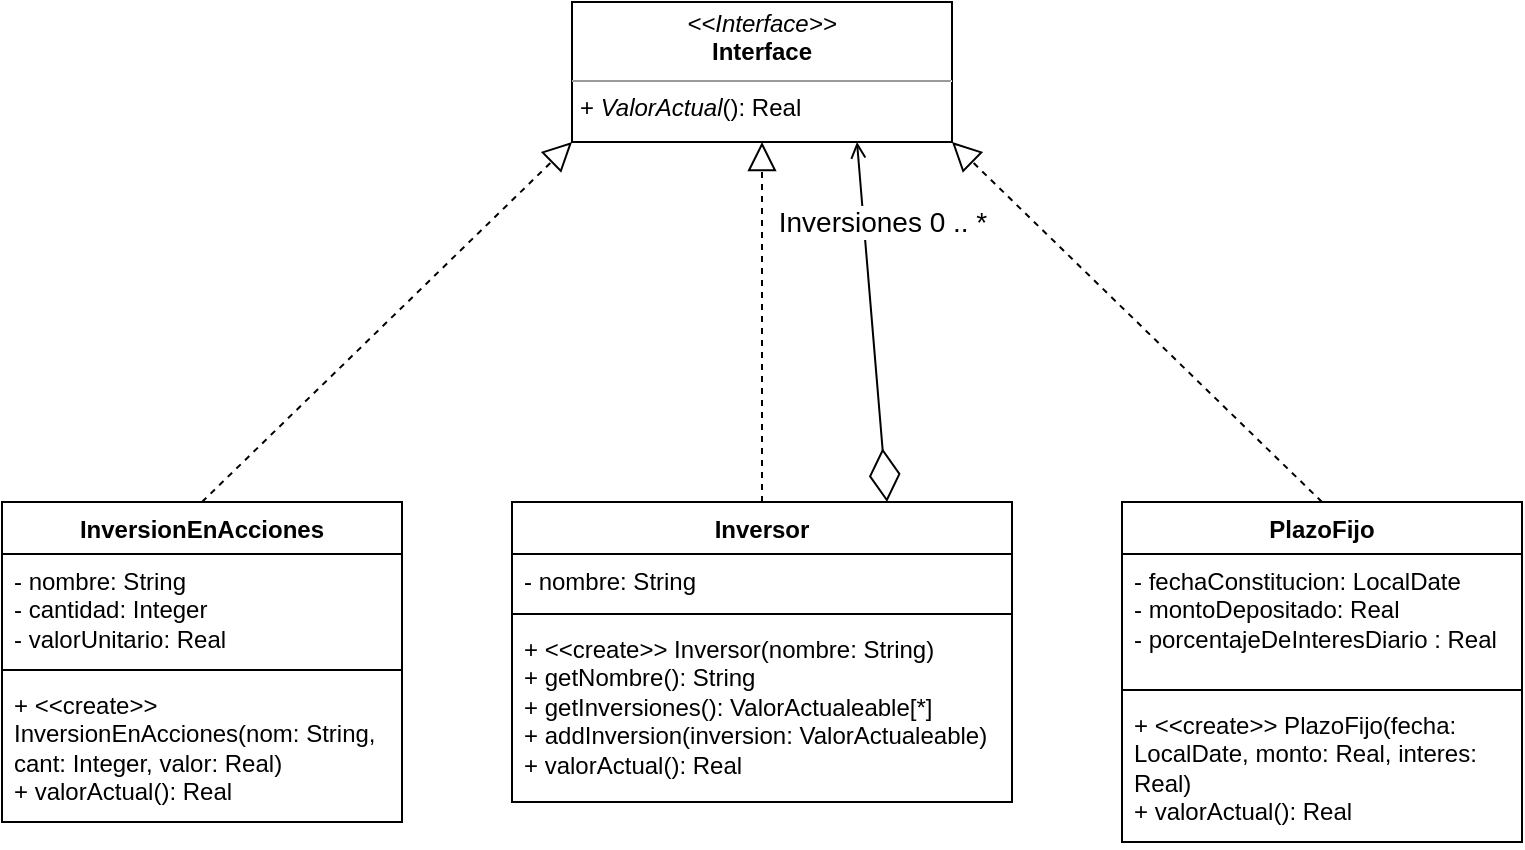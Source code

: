 <mxfile version="22.0.2" type="device">
  <diagram name="Page-1" id="4mbIP8wiR40SQpNvolLN">
    <mxGraphModel dx="1434" dy="768" grid="1" gridSize="10" guides="1" tooltips="1" connect="1" arrows="1" fold="1" page="1" pageScale="1" pageWidth="827" pageHeight="1169" math="0" shadow="0">
      <root>
        <mxCell id="0" />
        <mxCell id="1" parent="0" />
        <mxCell id="qogclpJe00g4G4qLHtDp-11" value="InversionEnAcciones" style="swimlane;fontStyle=1;align=center;verticalAlign=top;childLayout=stackLayout;horizontal=1;startSize=26;horizontalStack=0;resizeParent=1;resizeParentMax=0;resizeLast=0;collapsible=1;marginBottom=0;whiteSpace=wrap;html=1;" vertex="1" parent="1">
          <mxGeometry x="40" y="290" width="200" height="160" as="geometry" />
        </mxCell>
        <mxCell id="qogclpJe00g4G4qLHtDp-12" value="- nombre: String&lt;br&gt;- cantidad: Integer&lt;br&gt;- valorUnitario: Real" style="text;strokeColor=none;fillColor=none;align=left;verticalAlign=top;spacingLeft=4;spacingRight=4;overflow=hidden;rotatable=0;points=[[0,0.5],[1,0.5]];portConstraint=eastwest;whiteSpace=wrap;html=1;" vertex="1" parent="qogclpJe00g4G4qLHtDp-11">
          <mxGeometry y="26" width="200" height="54" as="geometry" />
        </mxCell>
        <mxCell id="qogclpJe00g4G4qLHtDp-13" value="" style="line;strokeWidth=1;fillColor=none;align=left;verticalAlign=middle;spacingTop=-1;spacingLeft=3;spacingRight=3;rotatable=0;labelPosition=right;points=[];portConstraint=eastwest;strokeColor=inherit;" vertex="1" parent="qogclpJe00g4G4qLHtDp-11">
          <mxGeometry y="80" width="200" height="8" as="geometry" />
        </mxCell>
        <mxCell id="qogclpJe00g4G4qLHtDp-14" value="+ &amp;lt;&amp;lt;create&amp;gt;&amp;gt; InversionEnAcciones(nom: String, cant: Integer, valor: Real)&lt;br&gt;+ valorActual(): Real" style="text;strokeColor=none;fillColor=none;align=left;verticalAlign=top;spacingLeft=4;spacingRight=4;overflow=hidden;rotatable=0;points=[[0,0.5],[1,0.5]];portConstraint=eastwest;whiteSpace=wrap;html=1;" vertex="1" parent="qogclpJe00g4G4qLHtDp-11">
          <mxGeometry y="88" width="200" height="72" as="geometry" />
        </mxCell>
        <mxCell id="qogclpJe00g4G4qLHtDp-15" value="Inversor" style="swimlane;fontStyle=1;align=center;verticalAlign=top;childLayout=stackLayout;horizontal=1;startSize=26;horizontalStack=0;resizeParent=1;resizeParentMax=0;resizeLast=0;collapsible=1;marginBottom=0;whiteSpace=wrap;html=1;" vertex="1" parent="1">
          <mxGeometry x="295" y="290" width="250" height="150" as="geometry" />
        </mxCell>
        <mxCell id="qogclpJe00g4G4qLHtDp-16" value="- nombre: String" style="text;strokeColor=none;fillColor=none;align=left;verticalAlign=top;spacingLeft=4;spacingRight=4;overflow=hidden;rotatable=0;points=[[0,0.5],[1,0.5]];portConstraint=eastwest;whiteSpace=wrap;html=1;" vertex="1" parent="qogclpJe00g4G4qLHtDp-15">
          <mxGeometry y="26" width="250" height="26" as="geometry" />
        </mxCell>
        <mxCell id="qogclpJe00g4G4qLHtDp-17" value="" style="line;strokeWidth=1;fillColor=none;align=left;verticalAlign=middle;spacingTop=-1;spacingLeft=3;spacingRight=3;rotatable=0;labelPosition=right;points=[];portConstraint=eastwest;strokeColor=inherit;" vertex="1" parent="qogclpJe00g4G4qLHtDp-15">
          <mxGeometry y="52" width="250" height="8" as="geometry" />
        </mxCell>
        <mxCell id="qogclpJe00g4G4qLHtDp-18" value="+ &amp;lt;&amp;lt;create&amp;gt;&amp;gt; Inversor(nombre: String)&lt;br&gt;+ getNombre(): String&lt;br&gt;+ getInversiones(): ValorActualeable[*]&lt;br&gt;+ addInversion(inversion: ValorActualeable)&lt;br&gt;+ valorActual(): Real" style="text;strokeColor=none;fillColor=none;align=left;verticalAlign=top;spacingLeft=4;spacingRight=4;overflow=hidden;rotatable=0;points=[[0,0.5],[1,0.5]];portConstraint=eastwest;whiteSpace=wrap;html=1;" vertex="1" parent="qogclpJe00g4G4qLHtDp-15">
          <mxGeometry y="60" width="250" height="90" as="geometry" />
        </mxCell>
        <mxCell id="qogclpJe00g4G4qLHtDp-19" value="PlazoFijo" style="swimlane;fontStyle=1;align=center;verticalAlign=top;childLayout=stackLayout;horizontal=1;startSize=26;horizontalStack=0;resizeParent=1;resizeParentMax=0;resizeLast=0;collapsible=1;marginBottom=0;whiteSpace=wrap;html=1;" vertex="1" parent="1">
          <mxGeometry x="600" y="290" width="200" height="170" as="geometry" />
        </mxCell>
        <mxCell id="qogclpJe00g4G4qLHtDp-20" value="- fechaConstitucion: LocalDate&lt;br&gt;- montoDepositado: Real&lt;br&gt;- porcentajeDeInteresDiario : Real" style="text;strokeColor=none;fillColor=none;align=left;verticalAlign=top;spacingLeft=4;spacingRight=4;overflow=hidden;rotatable=0;points=[[0,0.5],[1,0.5]];portConstraint=eastwest;whiteSpace=wrap;html=1;" vertex="1" parent="qogclpJe00g4G4qLHtDp-19">
          <mxGeometry y="26" width="200" height="64" as="geometry" />
        </mxCell>
        <mxCell id="qogclpJe00g4G4qLHtDp-21" value="" style="line;strokeWidth=1;fillColor=none;align=left;verticalAlign=middle;spacingTop=-1;spacingLeft=3;spacingRight=3;rotatable=0;labelPosition=right;points=[];portConstraint=eastwest;strokeColor=inherit;" vertex="1" parent="qogclpJe00g4G4qLHtDp-19">
          <mxGeometry y="90" width="200" height="8" as="geometry" />
        </mxCell>
        <mxCell id="qogclpJe00g4G4qLHtDp-22" value="+ &amp;lt;&amp;lt;create&amp;gt;&amp;gt; PlazoFijo(fecha: LocalDate, monto: Real, interes: Real)&lt;br&gt;+ valorActual(): Real" style="text;strokeColor=none;fillColor=none;align=left;verticalAlign=top;spacingLeft=4;spacingRight=4;overflow=hidden;rotatable=0;points=[[0,0.5],[1,0.5]];portConstraint=eastwest;whiteSpace=wrap;html=1;" vertex="1" parent="qogclpJe00g4G4qLHtDp-19">
          <mxGeometry y="98" width="200" height="72" as="geometry" />
        </mxCell>
        <mxCell id="qogclpJe00g4G4qLHtDp-24" value="" style="endArrow=block;dashed=1;endFill=0;endSize=12;html=1;rounded=0;exitX=0.5;exitY=0;exitDx=0;exitDy=0;entryX=0;entryY=1;entryDx=0;entryDy=0;" edge="1" parent="1" source="qogclpJe00g4G4qLHtDp-11" target="qogclpJe00g4G4qLHtDp-34">
          <mxGeometry width="160" relative="1" as="geometry">
            <mxPoint x="160" y="240" as="sourcePoint" />
            <mxPoint x="340" y="142" as="targetPoint" />
          </mxGeometry>
        </mxCell>
        <mxCell id="qogclpJe00g4G4qLHtDp-25" value="" style="endArrow=block;dashed=1;endFill=0;endSize=12;html=1;rounded=0;exitX=0.5;exitY=0;exitDx=0;exitDy=0;entryX=0.5;entryY=1;entryDx=0;entryDy=0;" edge="1" parent="1" source="qogclpJe00g4G4qLHtDp-15" target="qogclpJe00g4G4qLHtDp-34">
          <mxGeometry width="160" relative="1" as="geometry">
            <mxPoint x="170" y="300" as="sourcePoint" />
            <mxPoint x="420" y="142" as="targetPoint" />
          </mxGeometry>
        </mxCell>
        <mxCell id="qogclpJe00g4G4qLHtDp-26" value="" style="endArrow=block;dashed=1;endFill=0;endSize=12;html=1;rounded=0;exitX=0.5;exitY=0;exitDx=0;exitDy=0;entryX=1;entryY=1;entryDx=0;entryDy=0;" edge="1" parent="1" source="qogclpJe00g4G4qLHtDp-19" target="qogclpJe00g4G4qLHtDp-34">
          <mxGeometry width="160" relative="1" as="geometry">
            <mxPoint x="180" y="310" as="sourcePoint" />
            <mxPoint x="500" y="142" as="targetPoint" />
          </mxGeometry>
        </mxCell>
        <mxCell id="qogclpJe00g4G4qLHtDp-34" value="&lt;p style=&quot;margin:0px;margin-top:4px;text-align:center;&quot;&gt;&lt;i&gt;&amp;lt;&amp;lt;Interface&amp;gt;&amp;gt;&lt;/i&gt;&lt;br&gt;&lt;b&gt;Interface&lt;/b&gt;&lt;/p&gt;&lt;hr size=&quot;1&quot;&gt;&lt;p style=&quot;margin:0px;margin-left:4px;&quot;&gt;&lt;/p&gt;&lt;p style=&quot;margin:0px;margin-left:4px;&quot;&gt;+ &lt;i&gt;ValorActual&lt;/i&gt;(): Real&lt;/p&gt;" style="verticalAlign=top;align=left;overflow=fill;fontSize=12;fontFamily=Helvetica;html=1;whiteSpace=wrap;" vertex="1" parent="1">
          <mxGeometry x="325" y="40" width="190" height="70" as="geometry" />
        </mxCell>
        <mxCell id="qogclpJe00g4G4qLHtDp-35" value="" style="endArrow=diamondThin;endFill=0;endSize=24;html=1;rounded=0;entryX=0.75;entryY=0;entryDx=0;entryDy=0;exitX=0.75;exitY=1;exitDx=0;exitDy=0;startArrow=open;startFill=0;" edge="1" parent="1" source="qogclpJe00g4G4qLHtDp-34" target="qogclpJe00g4G4qLHtDp-15">
          <mxGeometry width="160" relative="1" as="geometry">
            <mxPoint x="350" y="400" as="sourcePoint" />
            <mxPoint x="510" y="400" as="targetPoint" />
          </mxGeometry>
        </mxCell>
        <mxCell id="qogclpJe00g4G4qLHtDp-36" value="&lt;font style=&quot;font-size: 14px;&quot;&gt;Inversiones 0 .. *&lt;/font&gt;" style="edgeLabel;html=1;align=center;verticalAlign=middle;resizable=0;points=[];" vertex="1" connectable="0" parent="qogclpJe00g4G4qLHtDp-35">
          <mxGeometry x="-0.705" y="-2" relative="1" as="geometry">
            <mxPoint x="12" y="13" as="offset" />
          </mxGeometry>
        </mxCell>
      </root>
    </mxGraphModel>
  </diagram>
</mxfile>
